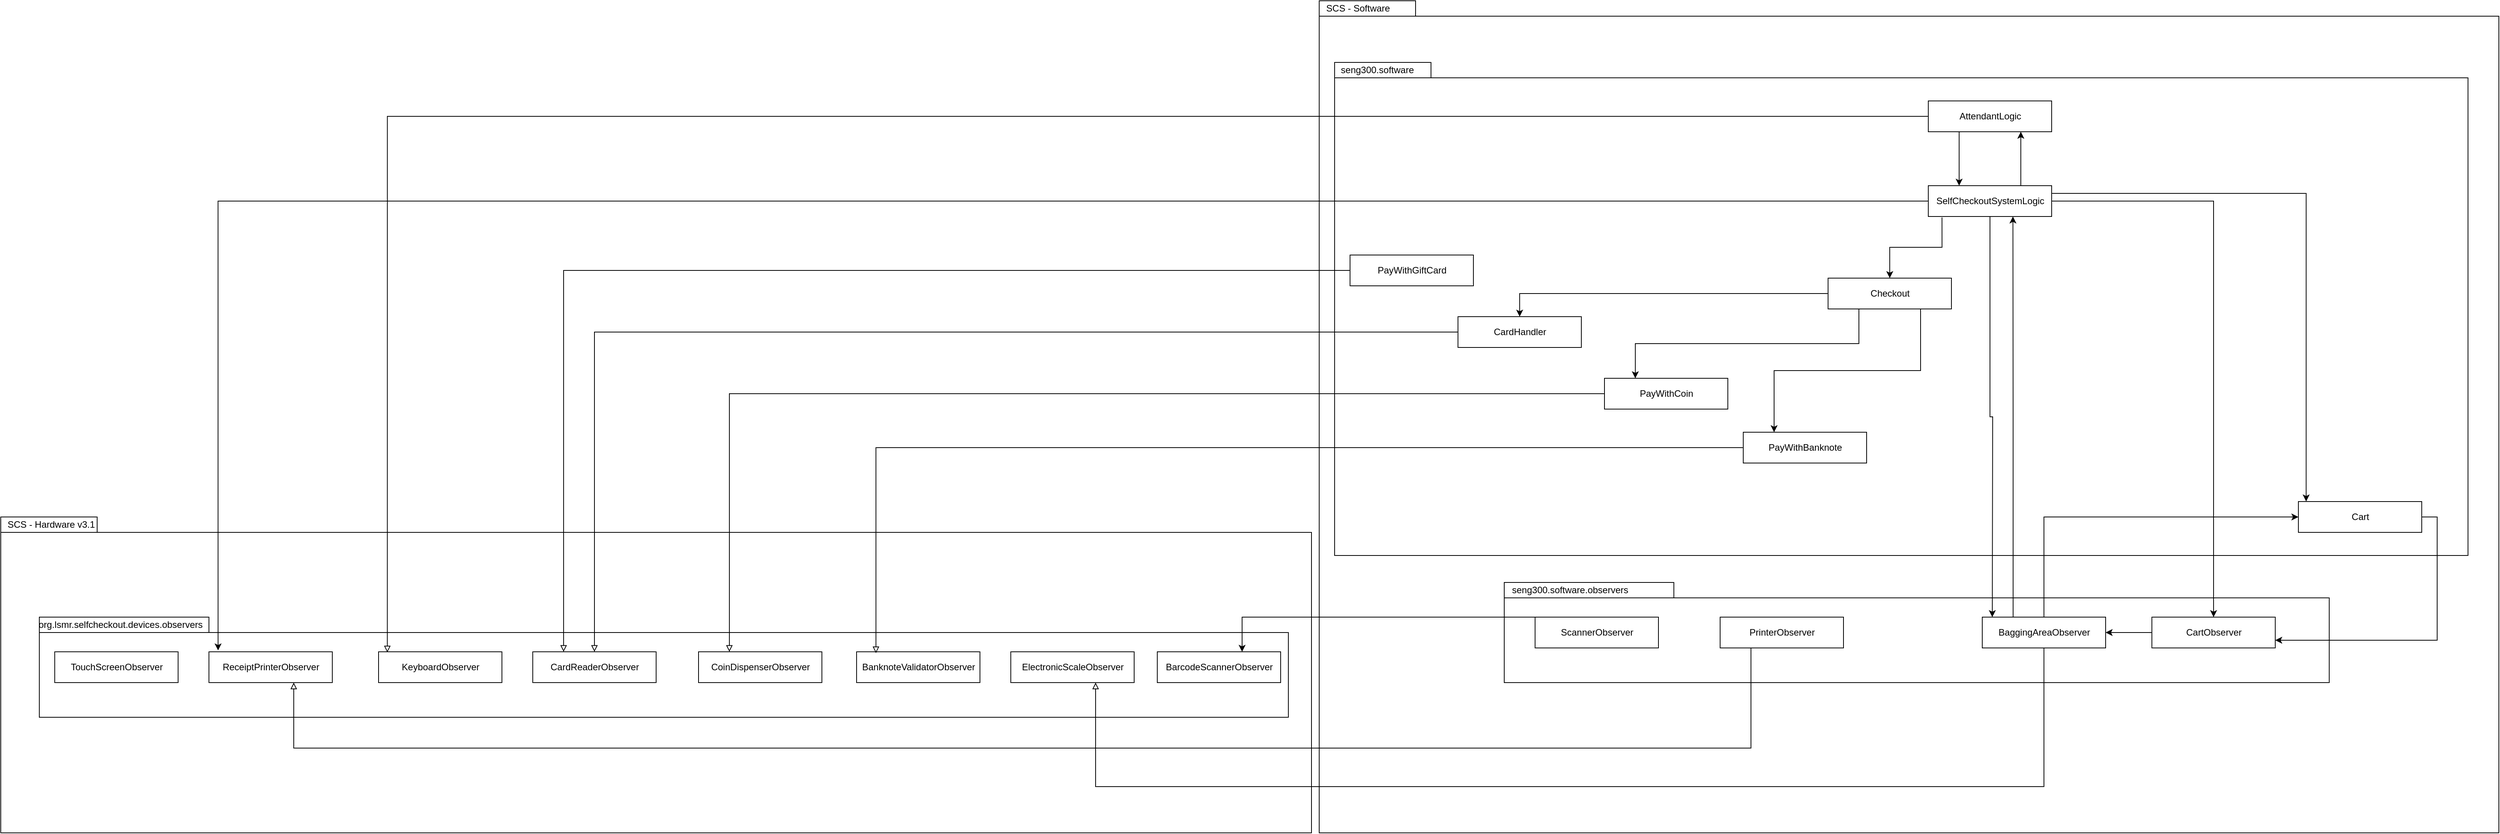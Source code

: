 <mxfile version="17.4.3" type="github">
  <diagram id="XjIluNSVoWEC1oRo9fF1" name="Page-1">
    <mxGraphModel dx="6116" dy="2017" grid="1" gridSize="10" guides="1" tooltips="1" connect="1" arrows="1" fold="1" page="1" pageScale="1" pageWidth="850" pageHeight="1100" math="0" shadow="0">
      <root>
        <mxCell id="0" />
        <mxCell id="1" parent="0" />
        <mxCell id="XJT_5ef9H_bTKOAnj-bj-66" value="" style="shape=folder;fontStyle=1;spacingTop=10;tabWidth=125;tabHeight=20;tabPosition=left;html=1;" vertex="1" parent="1">
          <mxGeometry x="-2300" y="730" width="1700" height="410" as="geometry" />
        </mxCell>
        <mxCell id="XJT_5ef9H_bTKOAnj-bj-64" value="" style="shape=folder;fontStyle=1;spacingTop=10;tabWidth=125;tabHeight=20;tabPosition=left;html=1;" vertex="1" parent="1">
          <mxGeometry x="-590" y="60" width="1530" height="1080" as="geometry" />
        </mxCell>
        <mxCell id="XJT_5ef9H_bTKOAnj-bj-18" value="" style="shape=folder;fontStyle=1;spacingTop=10;tabWidth=125;tabHeight=20;tabPosition=left;html=1;" vertex="1" parent="1">
          <mxGeometry x="-570" y="140" width="1470" height="640" as="geometry" />
        </mxCell>
        <mxCell id="XJT_5ef9H_bTKOAnj-bj-8" value="" style="shape=folder;fontStyle=1;spacingTop=10;tabWidth=220;tabHeight=20;tabPosition=left;html=1;" vertex="1" parent="1">
          <mxGeometry x="-350" y="815" width="1070" height="130" as="geometry" />
        </mxCell>
        <mxCell id="XJT_5ef9H_bTKOAnj-bj-5" value="" style="shape=folder;fontStyle=1;spacingTop=10;tabWidth=220;tabHeight=20;tabPosition=left;html=1;" vertex="1" parent="1">
          <mxGeometry x="-2250" y="860" width="1620" height="130" as="geometry" />
        </mxCell>
        <mxCell id="XJT_5ef9H_bTKOAnj-bj-1" value="TouchScreenObserver" style="html=1;" vertex="1" parent="1">
          <mxGeometry x="-2230" y="905" width="160" height="40" as="geometry" />
        </mxCell>
        <mxCell id="XJT_5ef9H_bTKOAnj-bj-59" style="edgeStyle=orthogonalEdgeStyle;rounded=0;orthogonalLoop=1;jettySize=auto;html=1;exitX=0.25;exitY=1;exitDx=0;exitDy=0;endArrow=block;endFill=0;" edge="1" parent="1" source="XJT_5ef9H_bTKOAnj-bj-2" target="XJT_5ef9H_bTKOAnj-bj-14">
          <mxGeometry relative="1" as="geometry">
            <Array as="points">
              <mxPoint x="-30" y="1030" />
              <mxPoint x="-1920" y="1030" />
            </Array>
          </mxGeometry>
        </mxCell>
        <mxCell id="XJT_5ef9H_bTKOAnj-bj-2" value="PrinterObserver" style="html=1;" vertex="1" parent="1">
          <mxGeometry x="-70" y="860" width="160" height="40" as="geometry" />
        </mxCell>
        <mxCell id="XJT_5ef9H_bTKOAnj-bj-31" style="edgeStyle=orthogonalEdgeStyle;rounded=0;orthogonalLoop=1;jettySize=auto;html=1;exitX=0.25;exitY=1;exitDx=0;exitDy=0;entryX=0.25;entryY=0;entryDx=0;entryDy=0;" edge="1" parent="1" source="XJT_5ef9H_bTKOAnj-bj-3" target="XJT_5ef9H_bTKOAnj-bj-20">
          <mxGeometry relative="1" as="geometry" />
        </mxCell>
        <mxCell id="XJT_5ef9H_bTKOAnj-bj-41" style="edgeStyle=orthogonalEdgeStyle;rounded=0;orthogonalLoop=1;jettySize=auto;html=1;exitX=0;exitY=0.5;exitDx=0;exitDy=0;entryX=0.071;entryY=0.02;entryDx=0;entryDy=0;entryPerimeter=0;endArrow=block;endFill=0;" edge="1" parent="1" source="XJT_5ef9H_bTKOAnj-bj-3" target="XJT_5ef9H_bTKOAnj-bj-4">
          <mxGeometry relative="1" as="geometry" />
        </mxCell>
        <mxCell id="XJT_5ef9H_bTKOAnj-bj-3" value="AttendantLogic" style="html=1;" vertex="1" parent="1">
          <mxGeometry x="200" y="190" width="160" height="40" as="geometry" />
        </mxCell>
        <mxCell id="XJT_5ef9H_bTKOAnj-bj-4" value="KeyboardObserver" style="html=1;" vertex="1" parent="1">
          <mxGeometry x="-1810" y="905" width="160" height="40" as="geometry" />
        </mxCell>
        <mxCell id="XJT_5ef9H_bTKOAnj-bj-6" value="org.lsmr.selfcheckout.devices.observers&lt;br&gt;" style="text;html=1;align=center;verticalAlign=middle;resizable=0;points=[];autosize=1;strokeColor=none;fillColor=none;" vertex="1" parent="1">
          <mxGeometry x="-2260" y="860" width="230" height="20" as="geometry" />
        </mxCell>
        <mxCell id="XJT_5ef9H_bTKOAnj-bj-9" value="seng300.software.observers" style="text;html=1;align=center;verticalAlign=middle;resizable=0;points=[];autosize=1;strokeColor=none;fillColor=none;" vertex="1" parent="1">
          <mxGeometry x="-350" y="815" width="170" height="20" as="geometry" />
        </mxCell>
        <mxCell id="XJT_5ef9H_bTKOAnj-bj-10" value="CardReaderObserver" style="html=1;" vertex="1" parent="1">
          <mxGeometry x="-1610" y="905" width="160" height="40" as="geometry" />
        </mxCell>
        <mxCell id="XJT_5ef9H_bTKOAnj-bj-11" value="CoinDispenserObserver" style="html=1;" vertex="1" parent="1">
          <mxGeometry x="-1395" y="905" width="160" height="40" as="geometry" />
        </mxCell>
        <mxCell id="XJT_5ef9H_bTKOAnj-bj-12" value="BanknoteValidatorObserver" style="html=1;" vertex="1" parent="1">
          <mxGeometry x="-1190" y="905" width="160" height="40" as="geometry" />
        </mxCell>
        <mxCell id="XJT_5ef9H_bTKOAnj-bj-13" value="ElectronicScaleObserver" style="html=1;" vertex="1" parent="1">
          <mxGeometry x="-990" y="905" width="160" height="40" as="geometry" />
        </mxCell>
        <mxCell id="XJT_5ef9H_bTKOAnj-bj-14" value="ReceiptPrinterObserver" style="html=1;" vertex="1" parent="1">
          <mxGeometry x="-2030" y="905" width="160" height="40" as="geometry" />
        </mxCell>
        <mxCell id="XJT_5ef9H_bTKOAnj-bj-54" style="edgeStyle=orthogonalEdgeStyle;rounded=0;orthogonalLoop=1;jettySize=auto;html=1;exitX=0.5;exitY=0;exitDx=0;exitDy=0;entryX=0;entryY=0.5;entryDx=0;entryDy=0;endArrow=classic;endFill=1;" edge="1" parent="1" source="XJT_5ef9H_bTKOAnj-bj-15" target="XJT_5ef9H_bTKOAnj-bj-26">
          <mxGeometry relative="1" as="geometry" />
        </mxCell>
        <mxCell id="XJT_5ef9H_bTKOAnj-bj-55" style="edgeStyle=orthogonalEdgeStyle;rounded=0;orthogonalLoop=1;jettySize=auto;html=1;exitX=0.5;exitY=1;exitDx=0;exitDy=0;endArrow=block;endFill=0;" edge="1" parent="1" source="XJT_5ef9H_bTKOAnj-bj-15" target="XJT_5ef9H_bTKOAnj-bj-13">
          <mxGeometry relative="1" as="geometry">
            <Array as="points">
              <mxPoint x="350" y="1080" />
              <mxPoint x="-880" y="1080" />
            </Array>
          </mxGeometry>
        </mxCell>
        <mxCell id="XJT_5ef9H_bTKOAnj-bj-62" style="edgeStyle=orthogonalEdgeStyle;rounded=0;orthogonalLoop=1;jettySize=auto;html=1;exitX=0.25;exitY=0;exitDx=0;exitDy=0;entryX=0.686;entryY=0.999;entryDx=0;entryDy=0;entryPerimeter=0;endArrow=classic;endFill=1;" edge="1" parent="1" source="XJT_5ef9H_bTKOAnj-bj-15" target="XJT_5ef9H_bTKOAnj-bj-20">
          <mxGeometry relative="1" as="geometry" />
        </mxCell>
        <mxCell id="XJT_5ef9H_bTKOAnj-bj-15" value="BaggingAreaObserver" style="html=1;" vertex="1" parent="1">
          <mxGeometry x="270" y="860" width="160" height="40" as="geometry" />
        </mxCell>
        <mxCell id="XJT_5ef9H_bTKOAnj-bj-52" style="edgeStyle=orthogonalEdgeStyle;rounded=0;orthogonalLoop=1;jettySize=auto;html=1;exitX=0;exitY=0.5;exitDx=0;exitDy=0;endArrow=classic;endFill=1;" edge="1" parent="1" source="XJT_5ef9H_bTKOAnj-bj-16" target="XJT_5ef9H_bTKOAnj-bj-15">
          <mxGeometry relative="1" as="geometry" />
        </mxCell>
        <mxCell id="XJT_5ef9H_bTKOAnj-bj-16" value="CartObserver" style="html=1;" vertex="1" parent="1">
          <mxGeometry x="490" y="860" width="160" height="40" as="geometry" />
        </mxCell>
        <mxCell id="XJT_5ef9H_bTKOAnj-bj-58" style="edgeStyle=orthogonalEdgeStyle;rounded=0;orthogonalLoop=1;jettySize=auto;html=1;exitX=0;exitY=0.5;exitDx=0;exitDy=0;endArrow=classic;endFill=1;" edge="1" parent="1" source="XJT_5ef9H_bTKOAnj-bj-17" target="XJT_5ef9H_bTKOAnj-bj-29">
          <mxGeometry relative="1" as="geometry">
            <Array as="points">
              <mxPoint x="-310" y="860" />
              <mxPoint x="-690" y="860" />
            </Array>
          </mxGeometry>
        </mxCell>
        <mxCell id="XJT_5ef9H_bTKOAnj-bj-17" value="ScannerObserver" style="html=1;" vertex="1" parent="1">
          <mxGeometry x="-310" y="860" width="160" height="40" as="geometry" />
        </mxCell>
        <mxCell id="XJT_5ef9H_bTKOAnj-bj-19" value="seng300.software" style="text;html=1;align=center;verticalAlign=middle;resizable=0;points=[];autosize=1;strokeColor=none;fillColor=none;" vertex="1" parent="1">
          <mxGeometry x="-570" y="140" width="110" height="20" as="geometry" />
        </mxCell>
        <mxCell id="XJT_5ef9H_bTKOAnj-bj-32" style="edgeStyle=orthogonalEdgeStyle;rounded=0;orthogonalLoop=1;jettySize=auto;html=1;exitX=0.75;exitY=0;exitDx=0;exitDy=0;entryX=0.75;entryY=1;entryDx=0;entryDy=0;" edge="1" parent="1" source="XJT_5ef9H_bTKOAnj-bj-20" target="XJT_5ef9H_bTKOAnj-bj-3">
          <mxGeometry relative="1" as="geometry" />
        </mxCell>
        <mxCell id="XJT_5ef9H_bTKOAnj-bj-33" style="edgeStyle=orthogonalEdgeStyle;rounded=0;orthogonalLoop=1;jettySize=auto;html=1;exitX=0.111;exitY=1.032;exitDx=0;exitDy=0;entryX=0.5;entryY=0;entryDx=0;entryDy=0;exitPerimeter=0;" edge="1" parent="1" source="XJT_5ef9H_bTKOAnj-bj-20" target="XJT_5ef9H_bTKOAnj-bj-21">
          <mxGeometry relative="1" as="geometry" />
        </mxCell>
        <mxCell id="XJT_5ef9H_bTKOAnj-bj-40" style="edgeStyle=orthogonalEdgeStyle;rounded=0;orthogonalLoop=1;jettySize=auto;html=1;exitX=0;exitY=0.5;exitDx=0;exitDy=0;entryX=0.074;entryY=-0.045;entryDx=0;entryDy=0;entryPerimeter=0;" edge="1" parent="1" source="XJT_5ef9H_bTKOAnj-bj-20" target="XJT_5ef9H_bTKOAnj-bj-14">
          <mxGeometry relative="1" as="geometry" />
        </mxCell>
        <mxCell id="XJT_5ef9H_bTKOAnj-bj-48" style="edgeStyle=orthogonalEdgeStyle;rounded=0;orthogonalLoop=1;jettySize=auto;html=1;exitX=1;exitY=0.25;exitDx=0;exitDy=0;entryX=0.063;entryY=-0.004;entryDx=0;entryDy=0;entryPerimeter=0;endArrow=classic;endFill=1;" edge="1" parent="1" source="XJT_5ef9H_bTKOAnj-bj-20" target="XJT_5ef9H_bTKOAnj-bj-26">
          <mxGeometry relative="1" as="geometry" />
        </mxCell>
        <mxCell id="XJT_5ef9H_bTKOAnj-bj-50" style="edgeStyle=orthogonalEdgeStyle;rounded=0;orthogonalLoop=1;jettySize=auto;html=1;exitX=1;exitY=0.5;exitDx=0;exitDy=0;endArrow=classic;endFill=1;" edge="1" parent="1" source="XJT_5ef9H_bTKOAnj-bj-20" target="XJT_5ef9H_bTKOAnj-bj-16">
          <mxGeometry relative="1" as="geometry" />
        </mxCell>
        <mxCell id="XJT_5ef9H_bTKOAnj-bj-56" style="edgeStyle=orthogonalEdgeStyle;rounded=0;orthogonalLoop=1;jettySize=auto;html=1;exitX=0.5;exitY=1;exitDx=0;exitDy=0;endArrow=classic;endFill=1;" edge="1" parent="1" source="XJT_5ef9H_bTKOAnj-bj-20">
          <mxGeometry relative="1" as="geometry">
            <mxPoint x="283" y="860" as="targetPoint" />
            <Array as="points" />
          </mxGeometry>
        </mxCell>
        <mxCell id="XJT_5ef9H_bTKOAnj-bj-20" value="SelfCheckoutSystemLogic" style="html=1;" vertex="1" parent="1">
          <mxGeometry x="200" y="300" width="160" height="40" as="geometry" />
        </mxCell>
        <mxCell id="XJT_5ef9H_bTKOAnj-bj-35" style="edgeStyle=orthogonalEdgeStyle;rounded=0;orthogonalLoop=1;jettySize=auto;html=1;exitX=0.25;exitY=1;exitDx=0;exitDy=0;entryX=0.25;entryY=0;entryDx=0;entryDy=0;" edge="1" parent="1" source="XJT_5ef9H_bTKOAnj-bj-21" target="XJT_5ef9H_bTKOAnj-bj-24">
          <mxGeometry relative="1" as="geometry" />
        </mxCell>
        <mxCell id="XJT_5ef9H_bTKOAnj-bj-36" style="edgeStyle=orthogonalEdgeStyle;rounded=0;orthogonalLoop=1;jettySize=auto;html=1;exitX=0.75;exitY=1;exitDx=0;exitDy=0;entryX=0.25;entryY=0;entryDx=0;entryDy=0;" edge="1" parent="1" source="XJT_5ef9H_bTKOAnj-bj-21" target="XJT_5ef9H_bTKOAnj-bj-25">
          <mxGeometry relative="1" as="geometry" />
        </mxCell>
        <mxCell id="XJT_5ef9H_bTKOAnj-bj-49" style="edgeStyle=orthogonalEdgeStyle;rounded=0;orthogonalLoop=1;jettySize=auto;html=1;exitX=0;exitY=0.5;exitDx=0;exitDy=0;entryX=0.5;entryY=0;entryDx=0;entryDy=0;endArrow=classic;endFill=1;" edge="1" parent="1" source="XJT_5ef9H_bTKOAnj-bj-21" target="XJT_5ef9H_bTKOAnj-bj-23">
          <mxGeometry relative="1" as="geometry" />
        </mxCell>
        <mxCell id="XJT_5ef9H_bTKOAnj-bj-21" value="Checkout" style="html=1;" vertex="1" parent="1">
          <mxGeometry x="70" y="420" width="160" height="40" as="geometry" />
        </mxCell>
        <mxCell id="XJT_5ef9H_bTKOAnj-bj-42" style="edgeStyle=orthogonalEdgeStyle;rounded=0;orthogonalLoop=1;jettySize=auto;html=1;exitX=0;exitY=0.5;exitDx=0;exitDy=0;entryX=0.25;entryY=0;entryDx=0;entryDy=0;endArrow=block;endFill=0;" edge="1" parent="1" source="XJT_5ef9H_bTKOAnj-bj-22" target="XJT_5ef9H_bTKOAnj-bj-10">
          <mxGeometry relative="1" as="geometry" />
        </mxCell>
        <mxCell id="XJT_5ef9H_bTKOAnj-bj-22" value="PayWithGiftCard" style="html=1;" vertex="1" parent="1">
          <mxGeometry x="-550" y="390" width="160" height="40" as="geometry" />
        </mxCell>
        <mxCell id="XJT_5ef9H_bTKOAnj-bj-43" style="edgeStyle=orthogonalEdgeStyle;rounded=0;orthogonalLoop=1;jettySize=auto;html=1;exitX=0;exitY=0.5;exitDx=0;exitDy=0;endArrow=block;endFill=0;" edge="1" parent="1" source="XJT_5ef9H_bTKOAnj-bj-23" target="XJT_5ef9H_bTKOAnj-bj-10">
          <mxGeometry relative="1" as="geometry" />
        </mxCell>
        <mxCell id="XJT_5ef9H_bTKOAnj-bj-23" value="CardHandler" style="html=1;" vertex="1" parent="1">
          <mxGeometry x="-410" y="470" width="160" height="40" as="geometry" />
        </mxCell>
        <mxCell id="XJT_5ef9H_bTKOAnj-bj-45" style="edgeStyle=orthogonalEdgeStyle;rounded=0;orthogonalLoop=1;jettySize=auto;html=1;exitX=0;exitY=0.5;exitDx=0;exitDy=0;entryX=0.25;entryY=0;entryDx=0;entryDy=0;endArrow=block;endFill=0;" edge="1" parent="1" source="XJT_5ef9H_bTKOAnj-bj-24" target="XJT_5ef9H_bTKOAnj-bj-11">
          <mxGeometry relative="1" as="geometry" />
        </mxCell>
        <mxCell id="XJT_5ef9H_bTKOAnj-bj-24" value="PayWithCoin" style="html=1;" vertex="1" parent="1">
          <mxGeometry x="-220" y="550" width="160" height="40" as="geometry" />
        </mxCell>
        <mxCell id="XJT_5ef9H_bTKOAnj-bj-46" style="edgeStyle=orthogonalEdgeStyle;rounded=0;orthogonalLoop=1;jettySize=auto;html=1;exitX=0;exitY=0.5;exitDx=0;exitDy=0;entryX=0.157;entryY=0.045;entryDx=0;entryDy=0;entryPerimeter=0;endArrow=block;endFill=0;" edge="1" parent="1" source="XJT_5ef9H_bTKOAnj-bj-25" target="XJT_5ef9H_bTKOAnj-bj-12">
          <mxGeometry relative="1" as="geometry" />
        </mxCell>
        <mxCell id="XJT_5ef9H_bTKOAnj-bj-25" value="PayWithBanknote" style="html=1;" vertex="1" parent="1">
          <mxGeometry x="-40" y="620" width="160" height="40" as="geometry" />
        </mxCell>
        <mxCell id="XJT_5ef9H_bTKOAnj-bj-51" style="edgeStyle=orthogonalEdgeStyle;rounded=0;orthogonalLoop=1;jettySize=auto;html=1;exitX=1;exitY=0.5;exitDx=0;exitDy=0;entryX=1;entryY=0.75;entryDx=0;entryDy=0;endArrow=classic;endFill=1;" edge="1" parent="1" source="XJT_5ef9H_bTKOAnj-bj-26" target="XJT_5ef9H_bTKOAnj-bj-16">
          <mxGeometry relative="1" as="geometry" />
        </mxCell>
        <mxCell id="XJT_5ef9H_bTKOAnj-bj-26" value="Cart" style="html=1;" vertex="1" parent="1">
          <mxGeometry x="680" y="710" width="160" height="40" as="geometry" />
        </mxCell>
        <mxCell id="XJT_5ef9H_bTKOAnj-bj-29" value="BarcodeScannerObserver" style="html=1;" vertex="1" parent="1">
          <mxGeometry x="-800" y="905" width="160" height="40" as="geometry" />
        </mxCell>
        <mxCell id="XJT_5ef9H_bTKOAnj-bj-65" value="SCS - Software" style="text;html=1;align=center;verticalAlign=middle;resizable=0;points=[];autosize=1;strokeColor=none;fillColor=none;" vertex="1" parent="1">
          <mxGeometry x="-590" y="60" width="100" height="20" as="geometry" />
        </mxCell>
        <mxCell id="XJT_5ef9H_bTKOAnj-bj-69" value="SCS - Hardware v3.1" style="text;html=1;align=center;verticalAlign=middle;resizable=0;points=[];autosize=1;strokeColor=none;fillColor=none;" vertex="1" parent="1">
          <mxGeometry x="-2300" y="730" width="130" height="20" as="geometry" />
        </mxCell>
      </root>
    </mxGraphModel>
  </diagram>
</mxfile>

